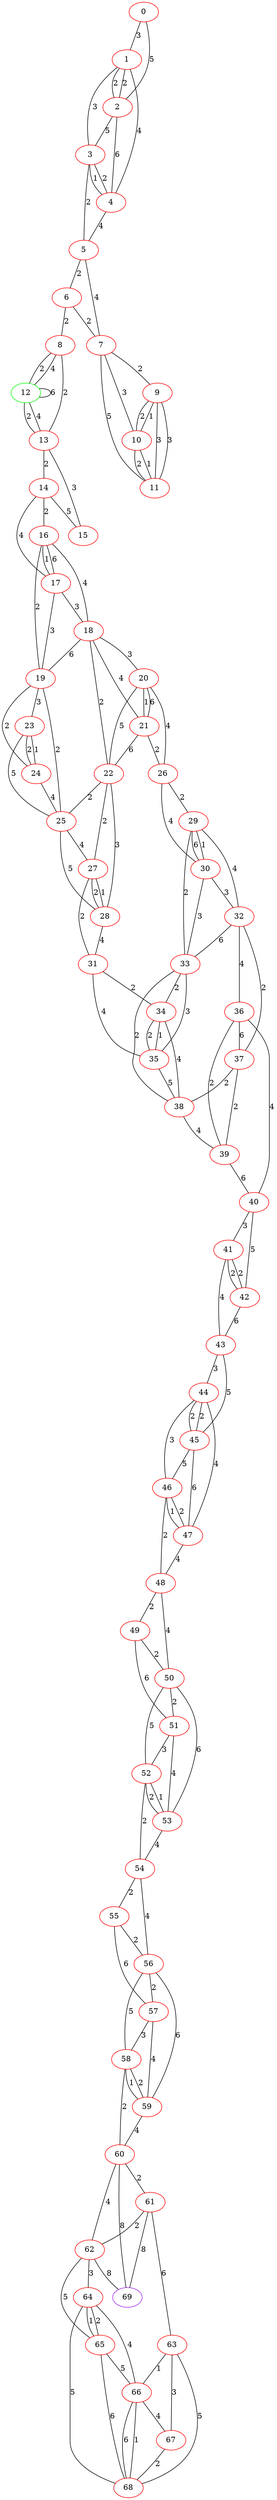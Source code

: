 graph "" {
0 [color=red, weight=1];
1 [color=red, weight=1];
2 [color=red, weight=1];
3 [color=red, weight=1];
4 [color=red, weight=1];
5 [color=red, weight=1];
6 [color=red, weight=1];
7 [color=red, weight=1];
8 [color=red, weight=1];
9 [color=red, weight=1];
10 [color=red, weight=1];
11 [color=red, weight=1];
12 [color=green, weight=2];
13 [color=red, weight=1];
14 [color=red, weight=1];
15 [color=red, weight=1];
16 [color=red, weight=1];
17 [color=red, weight=1];
18 [color=red, weight=1];
19 [color=red, weight=1];
20 [color=red, weight=1];
21 [color=red, weight=1];
22 [color=red, weight=1];
23 [color=red, weight=1];
24 [color=red, weight=1];
25 [color=red, weight=1];
26 [color=red, weight=1];
27 [color=red, weight=1];
28 [color=red, weight=1];
29 [color=red, weight=1];
30 [color=red, weight=1];
31 [color=red, weight=1];
32 [color=red, weight=1];
33 [color=red, weight=1];
34 [color=red, weight=1];
35 [color=red, weight=1];
36 [color=red, weight=1];
37 [color=red, weight=1];
38 [color=red, weight=1];
39 [color=red, weight=1];
40 [color=red, weight=1];
41 [color=red, weight=1];
42 [color=red, weight=1];
43 [color=red, weight=1];
44 [color=red, weight=1];
45 [color=red, weight=1];
46 [color=red, weight=1];
47 [color=red, weight=1];
48 [color=red, weight=1];
49 [color=red, weight=1];
50 [color=red, weight=1];
51 [color=red, weight=1];
52 [color=red, weight=1];
53 [color=red, weight=1];
54 [color=red, weight=1];
55 [color=red, weight=1];
56 [color=red, weight=1];
57 [color=red, weight=1];
58 [color=red, weight=1];
59 [color=red, weight=1];
60 [color=red, weight=1];
61 [color=red, weight=1];
62 [color=red, weight=1];
63 [color=red, weight=1];
64 [color=red, weight=1];
65 [color=red, weight=1];
66 [color=red, weight=1];
67 [color=red, weight=1];
68 [color=red, weight=1];
69 [color=purple, weight=4];
0 -- 1  [key=0, label=3];
0 -- 2  [key=0, label=5];
1 -- 2  [key=0, label=2];
1 -- 2  [key=1, label=2];
1 -- 3  [key=0, label=3];
1 -- 4  [key=0, label=4];
2 -- 3  [key=0, label=5];
2 -- 4  [key=0, label=6];
3 -- 4  [key=0, label=2];
3 -- 4  [key=1, label=1];
3 -- 5  [key=0, label=2];
4 -- 5  [key=0, label=4];
5 -- 6  [key=0, label=2];
5 -- 7  [key=0, label=4];
6 -- 8  [key=0, label=2];
6 -- 7  [key=0, label=2];
7 -- 9  [key=0, label=2];
7 -- 10  [key=0, label=3];
7 -- 11  [key=0, label=5];
8 -- 12  [key=0, label=2];
8 -- 12  [key=1, label=4];
8 -- 13  [key=0, label=2];
9 -- 10  [key=0, label=2];
9 -- 10  [key=1, label=1];
9 -- 11  [key=0, label=3];
9 -- 11  [key=1, label=3];
10 -- 11  [key=0, label=1];
10 -- 11  [key=1, label=2];
12 -- 12  [key=0, label=6];
12 -- 13  [key=0, label=4];
12 -- 13  [key=1, label=2];
13 -- 14  [key=0, label=2];
13 -- 15  [key=0, label=3];
14 -- 16  [key=0, label=2];
14 -- 17  [key=0, label=4];
14 -- 15  [key=0, label=5];
16 -- 17  [key=0, label=1];
16 -- 17  [key=1, label=6];
16 -- 18  [key=0, label=4];
16 -- 19  [key=0, label=2];
17 -- 18  [key=0, label=3];
17 -- 19  [key=0, label=3];
18 -- 19  [key=0, label=6];
18 -- 20  [key=0, label=3];
18 -- 21  [key=0, label=4];
18 -- 22  [key=0, label=2];
19 -- 23  [key=0, label=3];
19 -- 24  [key=0, label=2];
19 -- 25  [key=0, label=2];
20 -- 26  [key=0, label=4];
20 -- 21  [key=0, label=6];
20 -- 21  [key=1, label=1];
20 -- 22  [key=0, label=5];
21 -- 26  [key=0, label=2];
21 -- 22  [key=0, label=6];
22 -- 25  [key=0, label=2];
22 -- 27  [key=0, label=2];
22 -- 28  [key=0, label=3];
23 -- 24  [key=0, label=1];
23 -- 24  [key=1, label=2];
23 -- 25  [key=0, label=5];
24 -- 25  [key=0, label=4];
25 -- 27  [key=0, label=4];
25 -- 28  [key=0, label=5];
26 -- 29  [key=0, label=2];
26 -- 30  [key=0, label=4];
27 -- 28  [key=0, label=2];
27 -- 28  [key=1, label=1];
27 -- 31  [key=0, label=2];
28 -- 31  [key=0, label=4];
29 -- 32  [key=0, label=4];
29 -- 33  [key=0, label=2];
29 -- 30  [key=0, label=1];
29 -- 30  [key=1, label=6];
30 -- 32  [key=0, label=3];
30 -- 33  [key=0, label=3];
31 -- 35  [key=0, label=4];
31 -- 34  [key=0, label=2];
32 -- 33  [key=0, label=6];
32 -- 36  [key=0, label=4];
32 -- 37  [key=0, label=2];
33 -- 34  [key=0, label=2];
33 -- 35  [key=0, label=3];
33 -- 38  [key=0, label=2];
34 -- 35  [key=0, label=2];
34 -- 35  [key=1, label=1];
34 -- 38  [key=0, label=4];
35 -- 38  [key=0, label=5];
36 -- 40  [key=0, label=4];
36 -- 37  [key=0, label=6];
36 -- 39  [key=0, label=2];
37 -- 38  [key=0, label=2];
37 -- 39  [key=0, label=2];
38 -- 39  [key=0, label=4];
39 -- 40  [key=0, label=6];
40 -- 41  [key=0, label=3];
40 -- 42  [key=0, label=5];
41 -- 42  [key=0, label=2];
41 -- 42  [key=1, label=2];
41 -- 43  [key=0, label=4];
42 -- 43  [key=0, label=6];
43 -- 44  [key=0, label=3];
43 -- 45  [key=0, label=5];
44 -- 45  [key=0, label=2];
44 -- 45  [key=1, label=2];
44 -- 46  [key=0, label=3];
44 -- 47  [key=0, label=4];
45 -- 46  [key=0, label=5];
45 -- 47  [key=0, label=6];
46 -- 48  [key=0, label=2];
46 -- 47  [key=0, label=2];
46 -- 47  [key=1, label=1];
47 -- 48  [key=0, label=4];
48 -- 49  [key=0, label=2];
48 -- 50  [key=0, label=4];
49 -- 50  [key=0, label=2];
49 -- 51  [key=0, label=6];
50 -- 51  [key=0, label=2];
50 -- 52  [key=0, label=5];
50 -- 53  [key=0, label=6];
51 -- 52  [key=0, label=3];
51 -- 53  [key=0, label=4];
52 -- 53  [key=0, label=1];
52 -- 53  [key=1, label=2];
52 -- 54  [key=0, label=2];
53 -- 54  [key=0, label=4];
54 -- 56  [key=0, label=4];
54 -- 55  [key=0, label=2];
55 -- 56  [key=0, label=2];
55 -- 57  [key=0, label=6];
56 -- 57  [key=0, label=2];
56 -- 58  [key=0, label=5];
56 -- 59  [key=0, label=6];
57 -- 58  [key=0, label=3];
57 -- 59  [key=0, label=4];
58 -- 59  [key=0, label=2];
58 -- 59  [key=1, label=1];
58 -- 60  [key=0, label=2];
59 -- 60  [key=0, label=4];
60 -- 61  [key=0, label=2];
60 -- 62  [key=0, label=4];
60 -- 69  [key=0, label=8];
61 -- 69  [key=0, label=8];
61 -- 62  [key=0, label=2];
61 -- 63  [key=0, label=6];
62 -- 64  [key=0, label=3];
62 -- 65  [key=0, label=5];
62 -- 69  [key=0, label=8];
63 -- 66  [key=0, label=1];
63 -- 67  [key=0, label=3];
63 -- 68  [key=0, label=5];
64 -- 65  [key=0, label=1];
64 -- 65  [key=1, label=2];
64 -- 66  [key=0, label=4];
64 -- 68  [key=0, label=5];
65 -- 66  [key=0, label=5];
65 -- 68  [key=0, label=6];
66 -- 67  [key=0, label=4];
66 -- 68  [key=0, label=6];
66 -- 68  [key=1, label=1];
67 -- 68  [key=0, label=2];
}
